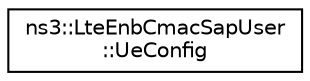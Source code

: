 digraph "Graphical Class Hierarchy"
{
 // LATEX_PDF_SIZE
  edge [fontname="Helvetica",fontsize="10",labelfontname="Helvetica",labelfontsize="10"];
  node [fontname="Helvetica",fontsize="10",shape=record];
  rankdir="LR";
  Node0 [label="ns3::LteEnbCmacSapUser\l::UeConfig",height=0.2,width=0.4,color="black", fillcolor="white", style="filled",URL="$structns3_1_1_lte_enb_cmac_sap_user_1_1_ue_config.html",tooltip="Parameters for [re]configuring the UE."];
}
